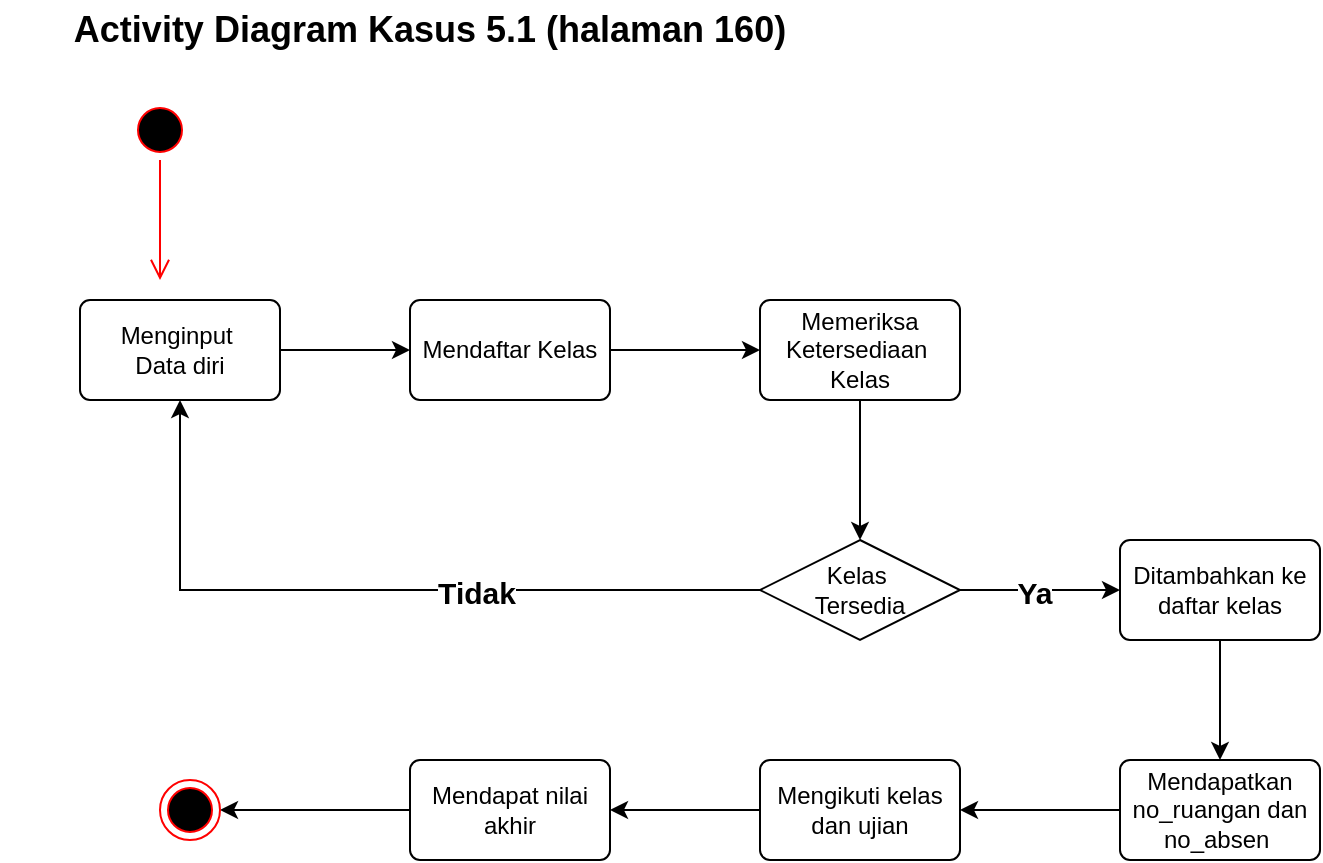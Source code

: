 <mxfile version="24.7.17">
  <diagram name="Page-1" id="Osouptb_ulI3xmRRhViE">
    <mxGraphModel grid="1" page="1" gridSize="10" guides="1" tooltips="1" connect="1" arrows="1" fold="1" pageScale="1" pageWidth="850" pageHeight="1100" math="0" shadow="0">
      <root>
        <mxCell id="0" />
        <mxCell id="1" parent="0" />
        <mxCell id="yv842w2nl-AICVW9OAdy-1" value="" style="ellipse;html=1;shape=startState;fillColor=#000000;strokeColor=#ff0000;" vertex="1" parent="1">
          <mxGeometry x="195" y="80" width="30" height="30" as="geometry" />
        </mxCell>
        <mxCell id="yv842w2nl-AICVW9OAdy-2" value="" style="edgeStyle=orthogonalEdgeStyle;html=1;verticalAlign=bottom;endArrow=open;endSize=8;strokeColor=#ff0000;rounded=0;" edge="1" parent="1" source="yv842w2nl-AICVW9OAdy-1">
          <mxGeometry relative="1" as="geometry">
            <mxPoint x="210" y="170" as="targetPoint" />
          </mxGeometry>
        </mxCell>
        <mxCell id="yv842w2nl-AICVW9OAdy-13" style="edgeStyle=orthogonalEdgeStyle;rounded=0;orthogonalLoop=1;jettySize=auto;html=1;exitX=1;exitY=0.5;exitDx=0;exitDy=0;entryX=0;entryY=0.5;entryDx=0;entryDy=0;" edge="1" parent="1" source="yv842w2nl-AICVW9OAdy-3" target="yv842w2nl-AICVW9OAdy-5">
          <mxGeometry relative="1" as="geometry" />
        </mxCell>
        <mxCell id="yv842w2nl-AICVW9OAdy-3" value="Mendaftar Kelas" style="rounded=1;arcSize=10;whiteSpace=wrap;html=1;align=center;glass=0;" vertex="1" parent="1">
          <mxGeometry x="335" y="180" width="100" height="50" as="geometry" />
        </mxCell>
        <mxCell id="yv842w2nl-AICVW9OAdy-12" style="edgeStyle=orthogonalEdgeStyle;rounded=0;orthogonalLoop=1;jettySize=auto;html=1;exitX=1;exitY=0.5;exitDx=0;exitDy=0;entryX=0;entryY=0.5;entryDx=0;entryDy=0;" edge="1" parent="1" source="yv842w2nl-AICVW9OAdy-4" target="yv842w2nl-AICVW9OAdy-3">
          <mxGeometry relative="1" as="geometry" />
        </mxCell>
        <mxCell id="yv842w2nl-AICVW9OAdy-4" value="Menginput&amp;nbsp;&lt;div&gt;Data diri&lt;/div&gt;" style="rounded=1;arcSize=10;whiteSpace=wrap;html=1;align=center;glass=0;" vertex="1" parent="1">
          <mxGeometry x="170" y="180" width="100" height="50" as="geometry" />
        </mxCell>
        <mxCell id="yv842w2nl-AICVW9OAdy-14" style="edgeStyle=orthogonalEdgeStyle;rounded=0;orthogonalLoop=1;jettySize=auto;html=1;exitX=0.5;exitY=1;exitDx=0;exitDy=0;entryX=0.5;entryY=0;entryDx=0;entryDy=0;" edge="1" parent="1" source="yv842w2nl-AICVW9OAdy-5" target="yv842w2nl-AICVW9OAdy-6">
          <mxGeometry relative="1" as="geometry" />
        </mxCell>
        <mxCell id="yv842w2nl-AICVW9OAdy-5" value="Memeriksa Ketersediaan&amp;nbsp;&lt;div&gt;Kelas&lt;/div&gt;" style="rounded=1;arcSize=10;whiteSpace=wrap;html=1;align=center;glass=0;" vertex="1" parent="1">
          <mxGeometry x="510" y="180" width="100" height="50" as="geometry" />
        </mxCell>
        <mxCell id="yv842w2nl-AICVW9OAdy-9" style="edgeStyle=orthogonalEdgeStyle;rounded=0;orthogonalLoop=1;jettySize=auto;html=1;exitX=0;exitY=0.5;exitDx=0;exitDy=0;" edge="1" parent="1" source="yv842w2nl-AICVW9OAdy-6" target="yv842w2nl-AICVW9OAdy-4">
          <mxGeometry relative="1" as="geometry">
            <mxPoint x="435" y="325" as="targetPoint" />
          </mxGeometry>
        </mxCell>
        <mxCell id="yv842w2nl-AICVW9OAdy-15" value="Tidak" style="edgeLabel;html=1;align=center;verticalAlign=middle;resizable=0;points=[];fontSize=15;fontStyle=1" connectable="0" vertex="1" parent="yv842w2nl-AICVW9OAdy-9">
          <mxGeometry x="-0.262" y="1" relative="1" as="geometry">
            <mxPoint as="offset" />
          </mxGeometry>
        </mxCell>
        <mxCell id="yv842w2nl-AICVW9OAdy-11" style="edgeStyle=orthogonalEdgeStyle;rounded=0;orthogonalLoop=1;jettySize=auto;html=1;exitX=1;exitY=0.5;exitDx=0;exitDy=0;entryX=0;entryY=0.5;entryDx=0;entryDy=0;" edge="1" parent="1" source="yv842w2nl-AICVW9OAdy-6" target="yv842w2nl-AICVW9OAdy-10">
          <mxGeometry relative="1" as="geometry" />
        </mxCell>
        <mxCell id="yv842w2nl-AICVW9OAdy-16" value="Ya" style="edgeLabel;html=1;align=center;verticalAlign=middle;resizable=0;points=[];fontSize=15;fontStyle=1" connectable="0" vertex="1" parent="yv842w2nl-AICVW9OAdy-11">
          <mxGeometry x="-0.075" y="-1" relative="1" as="geometry">
            <mxPoint as="offset" />
          </mxGeometry>
        </mxCell>
        <mxCell id="yv842w2nl-AICVW9OAdy-6" value="Kelas&amp;nbsp;&lt;div&gt;Tersedia&lt;/div&gt;" style="shape=rhombus;perimeter=rhombusPerimeter;whiteSpace=wrap;html=1;align=center;" vertex="1" parent="1">
          <mxGeometry x="510" y="300" width="100" height="50" as="geometry" />
        </mxCell>
        <mxCell id="yv842w2nl-AICVW9OAdy-18" style="edgeStyle=orthogonalEdgeStyle;rounded=0;orthogonalLoop=1;jettySize=auto;html=1;exitX=0.5;exitY=1;exitDx=0;exitDy=0;entryX=0.5;entryY=0;entryDx=0;entryDy=0;" edge="1" parent="1" source="yv842w2nl-AICVW9OAdy-10" target="yv842w2nl-AICVW9OAdy-17">
          <mxGeometry relative="1" as="geometry" />
        </mxCell>
        <mxCell id="yv842w2nl-AICVW9OAdy-10" value="Ditambahkan ke daftar kelas" style="rounded=1;arcSize=10;whiteSpace=wrap;html=1;align=center;glass=0;" vertex="1" parent="1">
          <mxGeometry x="690" y="300" width="100" height="50" as="geometry" />
        </mxCell>
        <mxCell id="yv842w2nl-AICVW9OAdy-23" style="edgeStyle=orthogonalEdgeStyle;rounded=0;orthogonalLoop=1;jettySize=auto;html=1;exitX=0;exitY=0.5;exitDx=0;exitDy=0;entryX=1;entryY=0.5;entryDx=0;entryDy=0;" edge="1" parent="1" source="yv842w2nl-AICVW9OAdy-17" target="yv842w2nl-AICVW9OAdy-19">
          <mxGeometry relative="1" as="geometry" />
        </mxCell>
        <mxCell id="yv842w2nl-AICVW9OAdy-17" value="Mendapatkan no_ruangan dan no_absen&amp;nbsp;" style="rounded=1;arcSize=10;whiteSpace=wrap;html=1;align=center;glass=0;" vertex="1" parent="1">
          <mxGeometry x="690" y="410" width="100" height="50" as="geometry" />
        </mxCell>
        <mxCell id="yv842w2nl-AICVW9OAdy-24" style="edgeStyle=orthogonalEdgeStyle;rounded=0;orthogonalLoop=1;jettySize=auto;html=1;exitX=0;exitY=0.5;exitDx=0;exitDy=0;entryX=1;entryY=0.5;entryDx=0;entryDy=0;" edge="1" parent="1" source="yv842w2nl-AICVW9OAdy-19" target="yv842w2nl-AICVW9OAdy-20">
          <mxGeometry relative="1" as="geometry" />
        </mxCell>
        <mxCell id="yv842w2nl-AICVW9OAdy-19" value="Mengikuti kelas dan ujian" style="rounded=1;arcSize=10;whiteSpace=wrap;html=1;align=center;glass=0;" vertex="1" parent="1">
          <mxGeometry x="510" y="410" width="100" height="50" as="geometry" />
        </mxCell>
        <mxCell id="yv842w2nl-AICVW9OAdy-25" style="edgeStyle=orthogonalEdgeStyle;rounded=0;orthogonalLoop=1;jettySize=auto;html=1;exitX=0;exitY=0.5;exitDx=0;exitDy=0;entryX=1;entryY=0.5;entryDx=0;entryDy=0;" edge="1" parent="1" source="yv842w2nl-AICVW9OAdy-20" target="yv842w2nl-AICVW9OAdy-21">
          <mxGeometry relative="1" as="geometry" />
        </mxCell>
        <mxCell id="yv842w2nl-AICVW9OAdy-20" value="Mendapat nilai akhir" style="rounded=1;arcSize=10;whiteSpace=wrap;html=1;align=center;glass=0;" vertex="1" parent="1">
          <mxGeometry x="335" y="410" width="100" height="50" as="geometry" />
        </mxCell>
        <mxCell id="yv842w2nl-AICVW9OAdy-21" value="" style="ellipse;html=1;shape=endState;fillColor=#000000;strokeColor=#ff0000;" vertex="1" parent="1">
          <mxGeometry x="210" y="420" width="30" height="30" as="geometry" />
        </mxCell>
        <mxCell id="yv842w2nl-AICVW9OAdy-26" value="Activity Diagram Kasus 5.1 (halaman 160)" style="text;html=1;align=center;verticalAlign=middle;whiteSpace=wrap;rounded=0;fontSize=18;fontStyle=1" vertex="1" parent="1">
          <mxGeometry x="130" y="30" width="430" height="30" as="geometry" />
        </mxCell>
      </root>
    </mxGraphModel>
  </diagram>
</mxfile>
